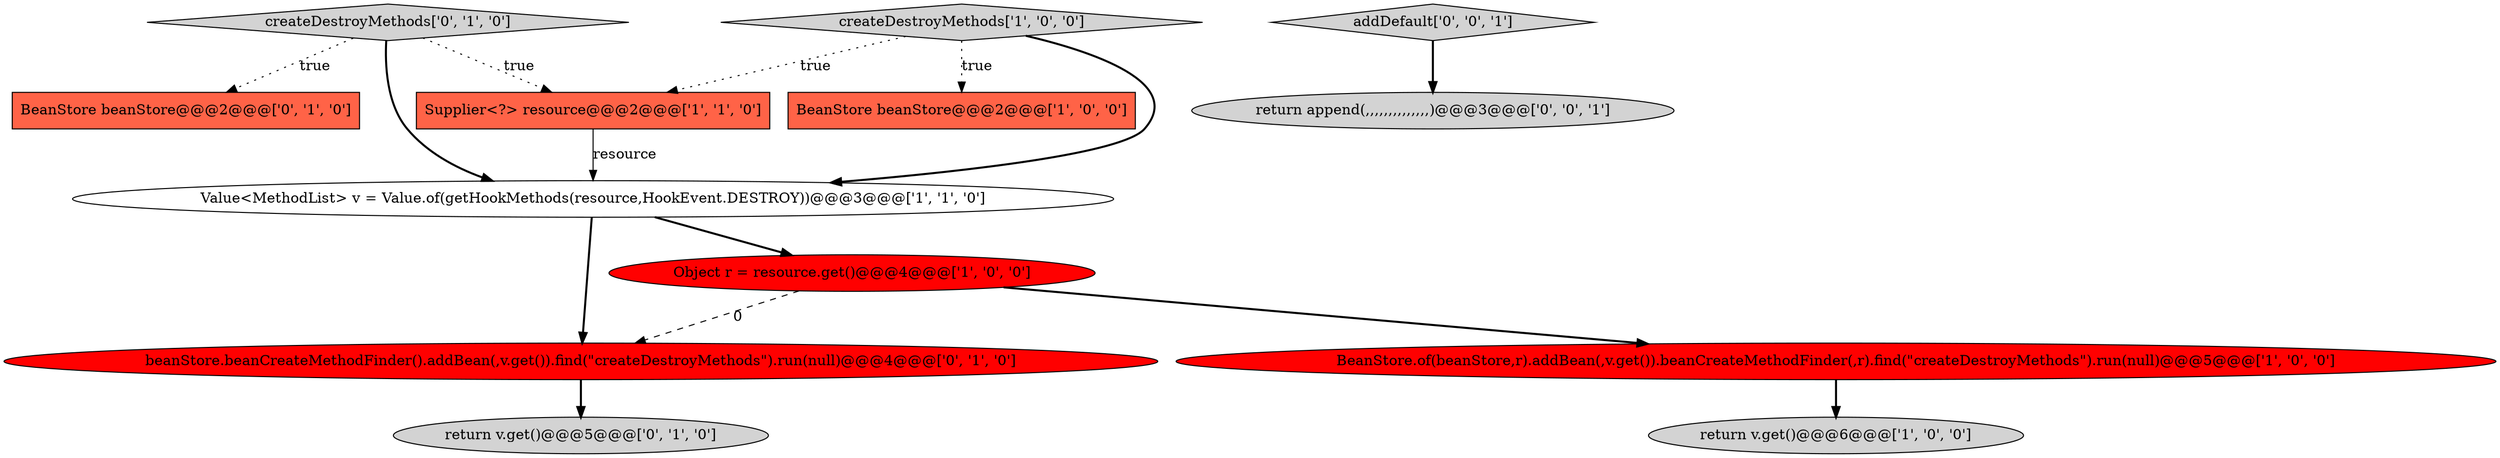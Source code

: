digraph {
10 [style = filled, label = "beanStore.beanCreateMethodFinder().addBean(,v.get()).find(\"createDestroyMethods\").run(null)@@@4@@@['0', '1', '0']", fillcolor = red, shape = ellipse image = "AAA1AAABBB2BBB"];
7 [style = filled, label = "createDestroyMethods['0', '1', '0']", fillcolor = lightgray, shape = diamond image = "AAA0AAABBB2BBB"];
9 [style = filled, label = "BeanStore beanStore@@@2@@@['0', '1', '0']", fillcolor = tomato, shape = box image = "AAA0AAABBB2BBB"];
6 [style = filled, label = "Object r = resource.get()@@@4@@@['1', '0', '0']", fillcolor = red, shape = ellipse image = "AAA1AAABBB1BBB"];
3 [style = filled, label = "return v.get()@@@6@@@['1', '0', '0']", fillcolor = lightgray, shape = ellipse image = "AAA0AAABBB1BBB"];
4 [style = filled, label = "BeanStore.of(beanStore,r).addBean(,v.get()).beanCreateMethodFinder(,r).find(\"createDestroyMethods\").run(null)@@@5@@@['1', '0', '0']", fillcolor = red, shape = ellipse image = "AAA1AAABBB1BBB"];
0 [style = filled, label = "BeanStore beanStore@@@2@@@['1', '0', '0']", fillcolor = tomato, shape = box image = "AAA0AAABBB1BBB"];
5 [style = filled, label = "createDestroyMethods['1', '0', '0']", fillcolor = lightgray, shape = diamond image = "AAA0AAABBB1BBB"];
8 [style = filled, label = "return v.get()@@@5@@@['0', '1', '0']", fillcolor = lightgray, shape = ellipse image = "AAA0AAABBB2BBB"];
12 [style = filled, label = "return append(,,,,,,,,,,,,,,)@@@3@@@['0', '0', '1']", fillcolor = lightgray, shape = ellipse image = "AAA0AAABBB3BBB"];
11 [style = filled, label = "addDefault['0', '0', '1']", fillcolor = lightgray, shape = diamond image = "AAA0AAABBB3BBB"];
1 [style = filled, label = "Value<MethodList> v = Value.of(getHookMethods(resource,HookEvent.DESTROY))@@@3@@@['1', '1', '0']", fillcolor = white, shape = ellipse image = "AAA0AAABBB1BBB"];
2 [style = filled, label = "Supplier<?> resource@@@2@@@['1', '1', '0']", fillcolor = tomato, shape = box image = "AAA0AAABBB1BBB"];
2->1 [style = solid, label="resource"];
7->2 [style = dotted, label="true"];
5->1 [style = bold, label=""];
6->4 [style = bold, label=""];
4->3 [style = bold, label=""];
6->10 [style = dashed, label="0"];
11->12 [style = bold, label=""];
1->6 [style = bold, label=""];
7->1 [style = bold, label=""];
5->0 [style = dotted, label="true"];
7->9 [style = dotted, label="true"];
10->8 [style = bold, label=""];
1->10 [style = bold, label=""];
5->2 [style = dotted, label="true"];
}
